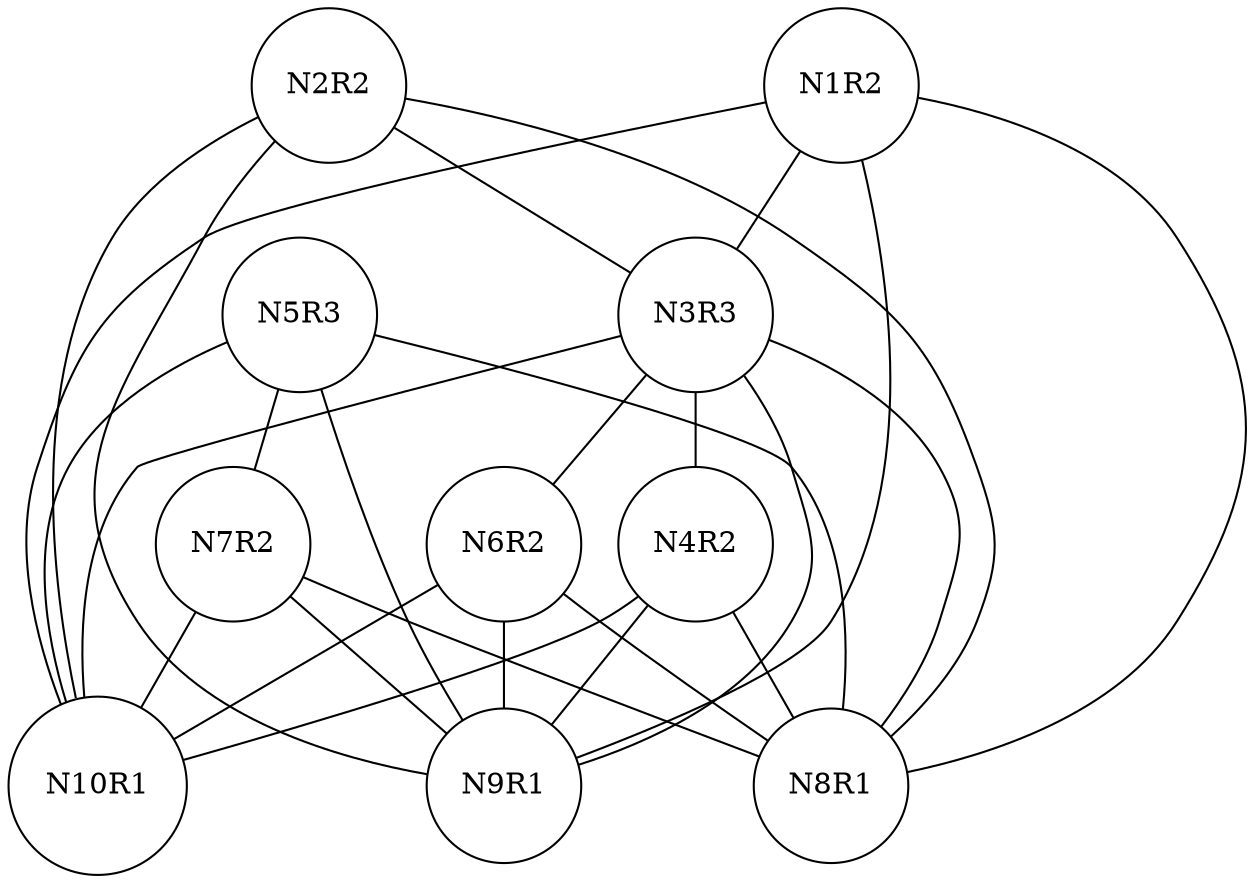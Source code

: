 graph ig {
    node [shape = circle];
    N1R2;
    N2R2;
    N3R3;
    N4R2;
    N5R3;
    N6R2;
    N7R2;
    N8R1;
    N9R1;
    N10R1;
    N1R2 -- N8R1;
    N1R2 -- N10R1;
    N1R2 -- N9R1;
    N1R2 -- N3R3;
    N2R2 -- N8R1;
    N2R2 -- N10R1;
    N2R2 -- N9R1;
    N2R2 -- N3R3;
    N3R3 -- N6R2;
    N3R3 -- N4R2;
    N3R3 -- N8R1;
    N3R3 -- N10R1;
    N3R3 -- N9R1;
    N4R2 -- N8R1;
    N4R2 -- N9R1;
    N4R2 -- N10R1;
    N5R3 -- N7R2;
    N5R3 -- N8R1;
    N5R3 -- N10R1;
    N5R3 -- N9R1;
    N6R2 -- N8R1;
    N6R2 -- N9R1;
    N6R2 -- N10R1;
    N7R2 -- N8R1;
    N7R2 -- N10R1;
    N7R2 -- N9R1;
}

